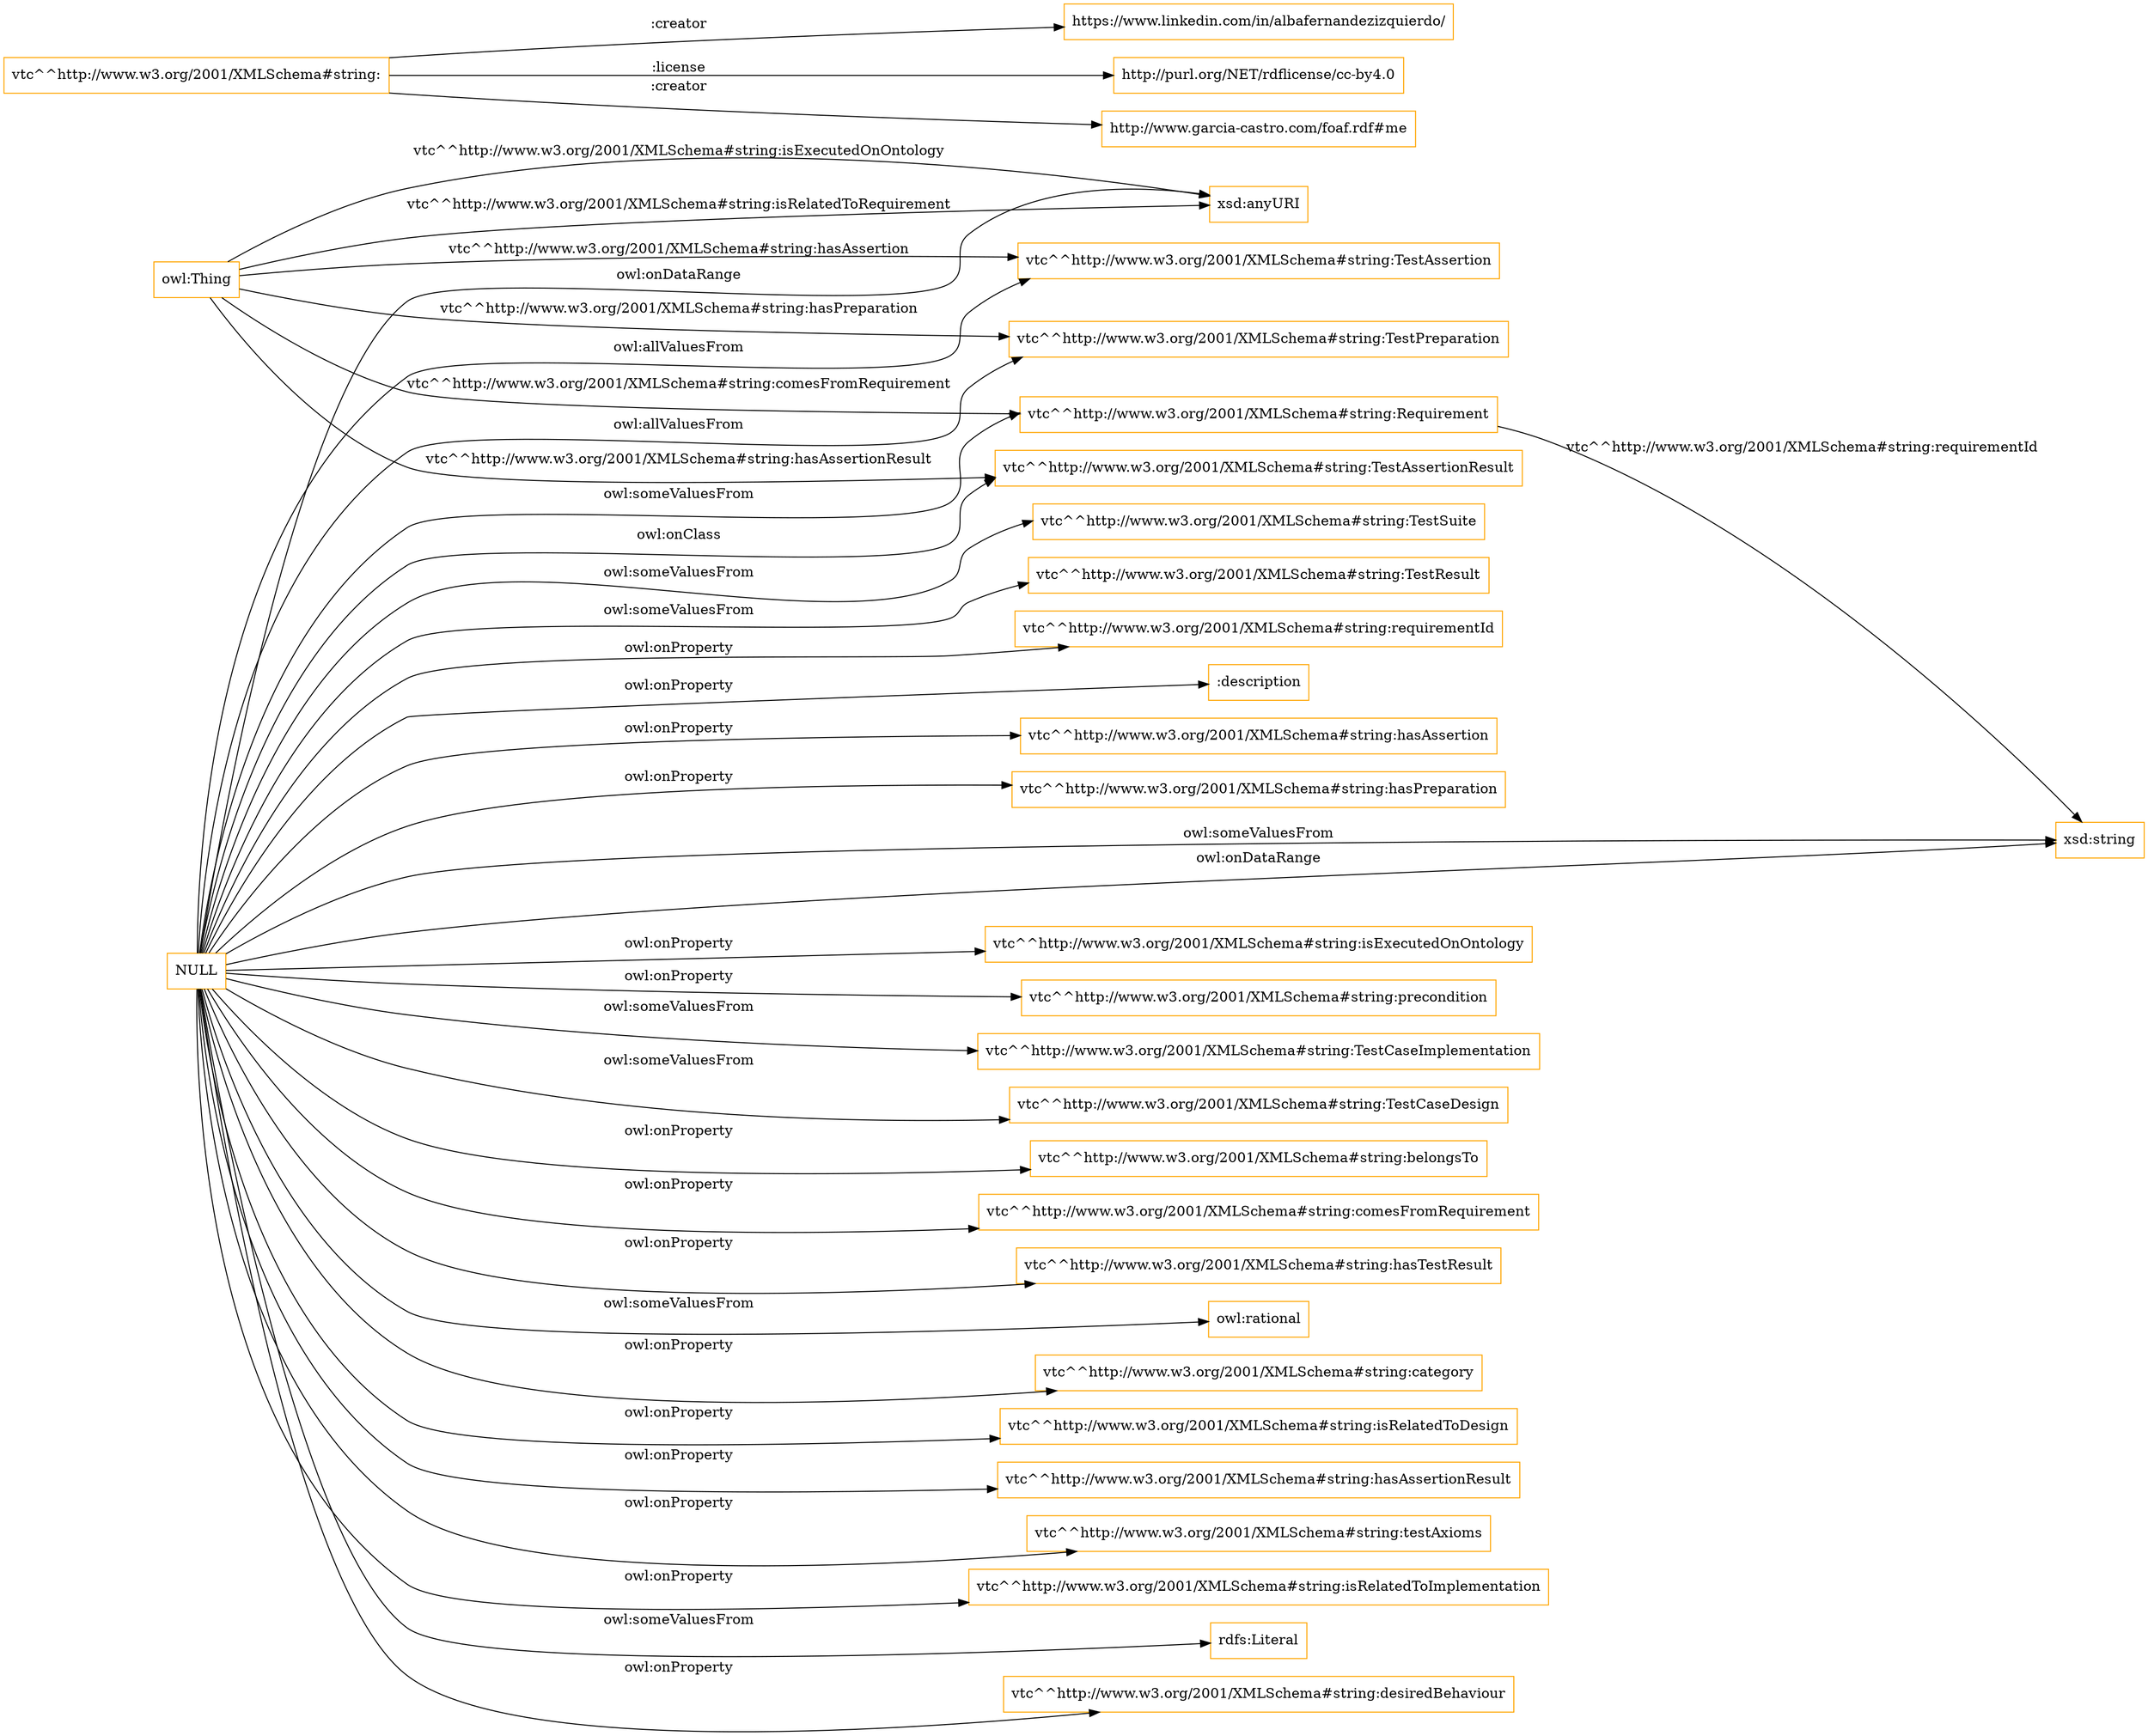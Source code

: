 digraph ar2dtool_diagram { 
rankdir=LR;
size="1501"
node [shape = rectangle, color="orange"]; "vtc^^http://www.w3.org/2001/XMLSchema#string:TestSuite" "vtc^^http://www.w3.org/2001/XMLSchema#string:TestResult" "vtc^^http://www.w3.org/2001/XMLSchema#string:TestPreparation" "vtc^^http://www.w3.org/2001/XMLSchema#string:TestCaseImplementation" "vtc^^http://www.w3.org/2001/XMLSchema#string:TestCaseDesign" "vtc^^http://www.w3.org/2001/XMLSchema#string:TestAssertionResult" "vtc^^http://www.w3.org/2001/XMLSchema#string:TestAssertion" "vtc^^http://www.w3.org/2001/XMLSchema#string:Requirement" ; /*classes style*/
	"NULL" -> "xsd:string" [ label = "owl:someValuesFrom" ];
	"NULL" -> "vtc^^http://www.w3.org/2001/XMLSchema#string:TestPreparation" [ label = "owl:allValuesFrom" ];
	"NULL" -> "vtc^^http://www.w3.org/2001/XMLSchema#string:belongsTo" [ label = "owl:onProperty" ];
	"NULL" -> "vtc^^http://www.w3.org/2001/XMLSchema#string:comesFromRequirement" [ label = "owl:onProperty" ];
	"NULL" -> "vtc^^http://www.w3.org/2001/XMLSchema#string:TestCaseImplementation" [ label = "owl:someValuesFrom" ];
	"NULL" -> "vtc^^http://www.w3.org/2001/XMLSchema#string:hasTestResult" [ label = "owl:onProperty" ];
	"NULL" -> "owl:rational" [ label = "owl:someValuesFrom" ];
	"NULL" -> "vtc^^http://www.w3.org/2001/XMLSchema#string:TestResult" [ label = "owl:someValuesFrom" ];
	"NULL" -> "vtc^^http://www.w3.org/2001/XMLSchema#string:category" [ label = "owl:onProperty" ];
	"NULL" -> "vtc^^http://www.w3.org/2001/XMLSchema#string:isRelatedToDesign" [ label = "owl:onProperty" ];
	"NULL" -> "vtc^^http://www.w3.org/2001/XMLSchema#string:Requirement" [ label = "owl:someValuesFrom" ];
	"NULL" -> "vtc^^http://www.w3.org/2001/XMLSchema#string:hasAssertionResult" [ label = "owl:onProperty" ];
	"NULL" -> "vtc^^http://www.w3.org/2001/XMLSchema#string:TestSuite" [ label = "owl:someValuesFrom" ];
	"NULL" -> "vtc^^http://www.w3.org/2001/XMLSchema#string:testAxioms" [ label = "owl:onProperty" ];
	"NULL" -> "vtc^^http://www.w3.org/2001/XMLSchema#string:TestCaseDesign" [ label = "owl:someValuesFrom" ];
	"NULL" -> "vtc^^http://www.w3.org/2001/XMLSchema#string:isRelatedToImplementation" [ label = "owl:onProperty" ];
	"NULL" -> "rdfs:Literal" [ label = "owl:someValuesFrom" ];
	"NULL" -> "xsd:string" [ label = "owl:onDataRange" ];
	"NULL" -> "vtc^^http://www.w3.org/2001/XMLSchema#string:desiredBehaviour" [ label = "owl:onProperty" ];
	"NULL" -> "vtc^^http://www.w3.org/2001/XMLSchema#string:requirementId" [ label = "owl:onProperty" ];
	"NULL" -> "vtc^^http://www.w3.org/2001/XMLSchema#string:TestAssertionResult" [ label = "owl:onClass" ];
	"NULL" -> ":description" [ label = "owl:onProperty" ];
	"NULL" -> "vtc^^http://www.w3.org/2001/XMLSchema#string:hasAssertion" [ label = "owl:onProperty" ];
	"NULL" -> "xsd:anyURI" [ label = "owl:onDataRange" ];
	"NULL" -> "vtc^^http://www.w3.org/2001/XMLSchema#string:hasPreparation" [ label = "owl:onProperty" ];
	"NULL" -> "vtc^^http://www.w3.org/2001/XMLSchema#string:isExecutedOnOntology" [ label = "owl:onProperty" ];
	"NULL" -> "vtc^^http://www.w3.org/2001/XMLSchema#string:TestAssertion" [ label = "owl:allValuesFrom" ];
	"NULL" -> "vtc^^http://www.w3.org/2001/XMLSchema#string:precondition" [ label = "owl:onProperty" ];
	"vtc^^http://www.w3.org/2001/XMLSchema#string:" -> "https://www.linkedin.com/in/albafernandezizquierdo/" [ label = ":creator" ];
	"vtc^^http://www.w3.org/2001/XMLSchema#string:" -> "http://purl.org/NET/rdflicense/cc-by4.0" [ label = ":license" ];
	"vtc^^http://www.w3.org/2001/XMLSchema#string:" -> "http://www.garcia-castro.com/foaf.rdf#me" [ label = ":creator" ];
	"vtc^^http://www.w3.org/2001/XMLSchema#string:Requirement" -> "xsd:string" [ label = "vtc^^http://www.w3.org/2001/XMLSchema#string:requirementId" ];
	"owl:Thing" -> "vtc^^http://www.w3.org/2001/XMLSchema#string:TestAssertionResult" [ label = "vtc^^http://www.w3.org/2001/XMLSchema#string:hasAssertionResult" ];
	"owl:Thing" -> "xsd:anyURI" [ label = "vtc^^http://www.w3.org/2001/XMLSchema#string:isExecutedOnOntology" ];
	"owl:Thing" -> "vtc^^http://www.w3.org/2001/XMLSchema#string:TestAssertion" [ label = "vtc^^http://www.w3.org/2001/XMLSchema#string:hasAssertion" ];
	"owl:Thing" -> "vtc^^http://www.w3.org/2001/XMLSchema#string:Requirement" [ label = "vtc^^http://www.w3.org/2001/XMLSchema#string:comesFromRequirement" ];
	"owl:Thing" -> "xsd:anyURI" [ label = "vtc^^http://www.w3.org/2001/XMLSchema#string:isRelatedToRequirement" ];
	"owl:Thing" -> "vtc^^http://www.w3.org/2001/XMLSchema#string:TestPreparation" [ label = "vtc^^http://www.w3.org/2001/XMLSchema#string:hasPreparation" ];

}
